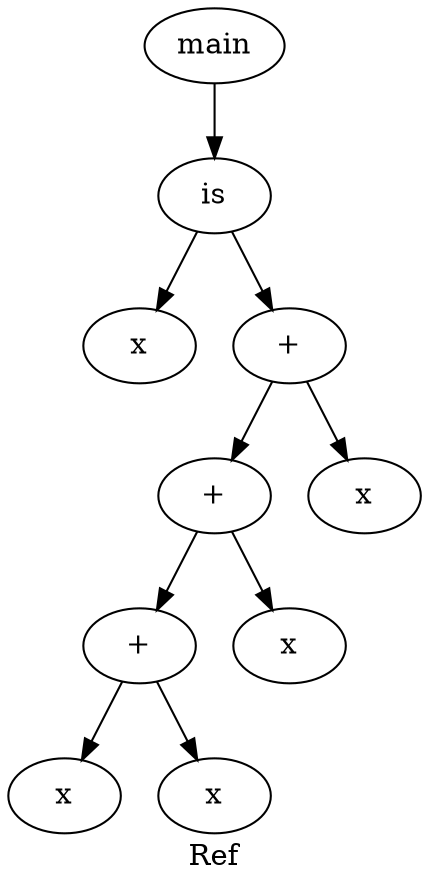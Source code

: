 digraph grafo {
  label="Ref";
  88167088652352 [ label="main" ];
  88167088652352 -> 88167088652784;
  88167088652784 [ label="is" ];
  88167088652784 -> 88167088652736;
  88167088652736 [ label="x" ];
  88167088652784 -> 88167088652688;
  88167088652688 [ label="+" ];
  88167088652688 -> 88167088652592;
  88167088652592 [ label="+" ];
  88167088652592 -> 88167088652496;
  88167088652496 [ label="+" ];
  88167088652496 -> 88167088652400;
  88167088652400 [ label="x" ];
  88167088652496 -> 88167088652448;
  88167088652448 [ label="x" ];
  88167088652592 -> 88167088652544;
  88167088652544 [ label="x" ];
  88167088652688 -> 88167088652640;
  88167088652640 [ label="x" ];
}

